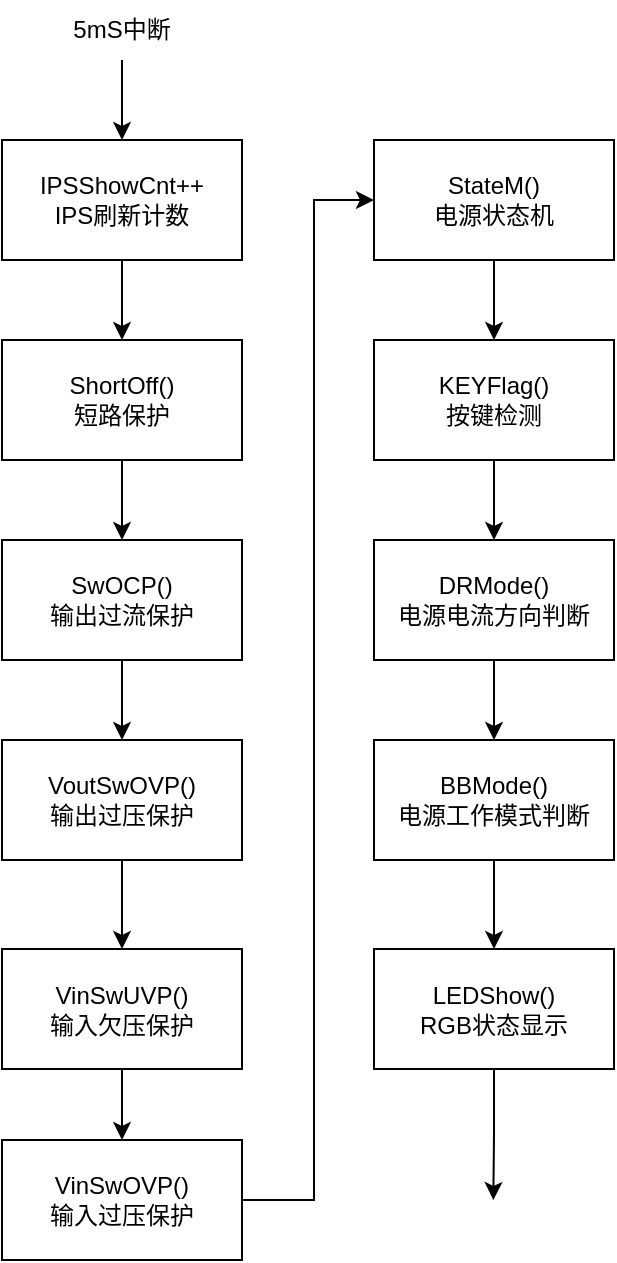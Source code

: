 <mxfile version="21.2.1" type="device">
  <diagram name="第 1 页" id="bUVNhaD18xi7TSbCuFVl">
    <mxGraphModel dx="1195" dy="797" grid="1" gridSize="10" guides="1" tooltips="1" connect="1" arrows="1" fold="1" page="1" pageScale="1" pageWidth="827" pageHeight="1169" math="0" shadow="0">
      <root>
        <mxCell id="0" />
        <mxCell id="1" parent="0" />
        <mxCell id="XRjycu--op4102eXjmvJ-5" value="" style="edgeStyle=orthogonalEdgeStyle;rounded=0;orthogonalLoop=1;jettySize=auto;html=1;" edge="1" parent="1" source="XRjycu--op4102eXjmvJ-1" target="XRjycu--op4102eXjmvJ-4">
          <mxGeometry relative="1" as="geometry" />
        </mxCell>
        <mxCell id="XRjycu--op4102eXjmvJ-1" value="IPSShowCnt++&lt;br&gt;IPS刷新计数" style="rounded=0;whiteSpace=wrap;html=1;" vertex="1" parent="1">
          <mxGeometry x="261" y="340" width="120" height="60" as="geometry" />
        </mxCell>
        <mxCell id="XRjycu--op4102eXjmvJ-3" value="" style="edgeStyle=orthogonalEdgeStyle;rounded=0;orthogonalLoop=1;jettySize=auto;html=1;" edge="1" parent="1" source="XRjycu--op4102eXjmvJ-2" target="XRjycu--op4102eXjmvJ-1">
          <mxGeometry relative="1" as="geometry" />
        </mxCell>
        <mxCell id="XRjycu--op4102eXjmvJ-2" value="5mS中断" style="text;html=1;strokeColor=none;fillColor=none;align=center;verticalAlign=middle;whiteSpace=wrap;rounded=0;" vertex="1" parent="1">
          <mxGeometry x="291" y="270" width="60" height="30" as="geometry" />
        </mxCell>
        <mxCell id="XRjycu--op4102eXjmvJ-7" value="" style="edgeStyle=orthogonalEdgeStyle;rounded=0;orthogonalLoop=1;jettySize=auto;html=1;" edge="1" parent="1" source="XRjycu--op4102eXjmvJ-4" target="XRjycu--op4102eXjmvJ-6">
          <mxGeometry relative="1" as="geometry" />
        </mxCell>
        <mxCell id="XRjycu--op4102eXjmvJ-4" value="ShortOff()&lt;br&gt;短路保护" style="rounded=0;whiteSpace=wrap;html=1;" vertex="1" parent="1">
          <mxGeometry x="261" y="440" width="120" height="60" as="geometry" />
        </mxCell>
        <mxCell id="XRjycu--op4102eXjmvJ-9" value="" style="edgeStyle=orthogonalEdgeStyle;rounded=0;orthogonalLoop=1;jettySize=auto;html=1;" edge="1" parent="1" source="XRjycu--op4102eXjmvJ-6" target="XRjycu--op4102eXjmvJ-8">
          <mxGeometry relative="1" as="geometry" />
        </mxCell>
        <mxCell id="XRjycu--op4102eXjmvJ-6" value="SwOCP()&lt;br&gt;输出过流保护" style="rounded=0;whiteSpace=wrap;html=1;" vertex="1" parent="1">
          <mxGeometry x="261" y="540" width="120" height="60" as="geometry" />
        </mxCell>
        <mxCell id="XRjycu--op4102eXjmvJ-11" value="" style="edgeStyle=orthogonalEdgeStyle;rounded=0;orthogonalLoop=1;jettySize=auto;html=1;" edge="1" parent="1" source="XRjycu--op4102eXjmvJ-8" target="XRjycu--op4102eXjmvJ-10">
          <mxGeometry relative="1" as="geometry" />
        </mxCell>
        <mxCell id="XRjycu--op4102eXjmvJ-8" value="VoutSwOVP()&lt;br&gt;输出过压保护" style="rounded=0;whiteSpace=wrap;html=1;" vertex="1" parent="1">
          <mxGeometry x="261" y="640" width="120" height="60" as="geometry" />
        </mxCell>
        <mxCell id="XRjycu--op4102eXjmvJ-13" value="" style="edgeStyle=orthogonalEdgeStyle;rounded=0;orthogonalLoop=1;jettySize=auto;html=1;" edge="1" parent="1" source="XRjycu--op4102eXjmvJ-10" target="XRjycu--op4102eXjmvJ-12">
          <mxGeometry relative="1" as="geometry" />
        </mxCell>
        <mxCell id="XRjycu--op4102eXjmvJ-10" value="VinSwUVP()&lt;br&gt;输入欠压保护" style="rounded=0;whiteSpace=wrap;html=1;" vertex="1" parent="1">
          <mxGeometry x="261" y="744.5" width="120" height="60" as="geometry" />
        </mxCell>
        <mxCell id="XRjycu--op4102eXjmvJ-15" value="" style="edgeStyle=orthogonalEdgeStyle;rounded=0;orthogonalLoop=1;jettySize=auto;html=1;" edge="1" parent="1" source="XRjycu--op4102eXjmvJ-12" target="XRjycu--op4102eXjmvJ-14">
          <mxGeometry relative="1" as="geometry">
            <Array as="points">
              <mxPoint x="417" y="870" />
              <mxPoint x="417" y="370" />
            </Array>
          </mxGeometry>
        </mxCell>
        <mxCell id="XRjycu--op4102eXjmvJ-12" value="VinSwOVP()&lt;br&gt;输入过压保护" style="rounded=0;whiteSpace=wrap;html=1;" vertex="1" parent="1">
          <mxGeometry x="261" y="840" width="120" height="60" as="geometry" />
        </mxCell>
        <mxCell id="XRjycu--op4102eXjmvJ-17" value="" style="edgeStyle=orthogonalEdgeStyle;rounded=0;orthogonalLoop=1;jettySize=auto;html=1;" edge="1" parent="1" source="XRjycu--op4102eXjmvJ-14" target="XRjycu--op4102eXjmvJ-16">
          <mxGeometry relative="1" as="geometry" />
        </mxCell>
        <mxCell id="XRjycu--op4102eXjmvJ-14" value="StateM()&lt;br&gt;电源状态机" style="rounded=0;whiteSpace=wrap;html=1;" vertex="1" parent="1">
          <mxGeometry x="447" y="340" width="120" height="60" as="geometry" />
        </mxCell>
        <mxCell id="XRjycu--op4102eXjmvJ-19" value="" style="edgeStyle=orthogonalEdgeStyle;rounded=0;orthogonalLoop=1;jettySize=auto;html=1;" edge="1" parent="1" source="XRjycu--op4102eXjmvJ-16" target="XRjycu--op4102eXjmvJ-18">
          <mxGeometry relative="1" as="geometry" />
        </mxCell>
        <mxCell id="XRjycu--op4102eXjmvJ-16" value="KEYFlag()&lt;br&gt;按键检测" style="rounded=0;whiteSpace=wrap;html=1;" vertex="1" parent="1">
          <mxGeometry x="447" y="440" width="120" height="60" as="geometry" />
        </mxCell>
        <mxCell id="XRjycu--op4102eXjmvJ-21" value="" style="edgeStyle=orthogonalEdgeStyle;rounded=0;orthogonalLoop=1;jettySize=auto;html=1;" edge="1" parent="1" source="XRjycu--op4102eXjmvJ-18" target="XRjycu--op4102eXjmvJ-20">
          <mxGeometry relative="1" as="geometry" />
        </mxCell>
        <mxCell id="XRjycu--op4102eXjmvJ-18" value="DRMode()&lt;br&gt;电源电流方向判断" style="rounded=0;whiteSpace=wrap;html=1;" vertex="1" parent="1">
          <mxGeometry x="447" y="540" width="120" height="60" as="geometry" />
        </mxCell>
        <mxCell id="XRjycu--op4102eXjmvJ-23" value="" style="edgeStyle=orthogonalEdgeStyle;rounded=0;orthogonalLoop=1;jettySize=auto;html=1;" edge="1" parent="1" source="XRjycu--op4102eXjmvJ-20" target="XRjycu--op4102eXjmvJ-22">
          <mxGeometry relative="1" as="geometry" />
        </mxCell>
        <mxCell id="XRjycu--op4102eXjmvJ-20" value="BBMode()&lt;br&gt;电源工作模式判断" style="rounded=0;whiteSpace=wrap;html=1;" vertex="1" parent="1">
          <mxGeometry x="447" y="640" width="120" height="60" as="geometry" />
        </mxCell>
        <mxCell id="XRjycu--op4102eXjmvJ-24" style="edgeStyle=orthogonalEdgeStyle;rounded=0;orthogonalLoop=1;jettySize=auto;html=1;exitX=0.5;exitY=1;exitDx=0;exitDy=0;" edge="1" parent="1" source="XRjycu--op4102eXjmvJ-22">
          <mxGeometry relative="1" as="geometry">
            <mxPoint x="506.667" y="870" as="targetPoint" />
          </mxGeometry>
        </mxCell>
        <mxCell id="XRjycu--op4102eXjmvJ-22" value="LEDShow()&lt;br&gt;RGB状态显示" style="rounded=0;whiteSpace=wrap;html=1;" vertex="1" parent="1">
          <mxGeometry x="447" y="744.5" width="120" height="60" as="geometry" />
        </mxCell>
      </root>
    </mxGraphModel>
  </diagram>
</mxfile>
